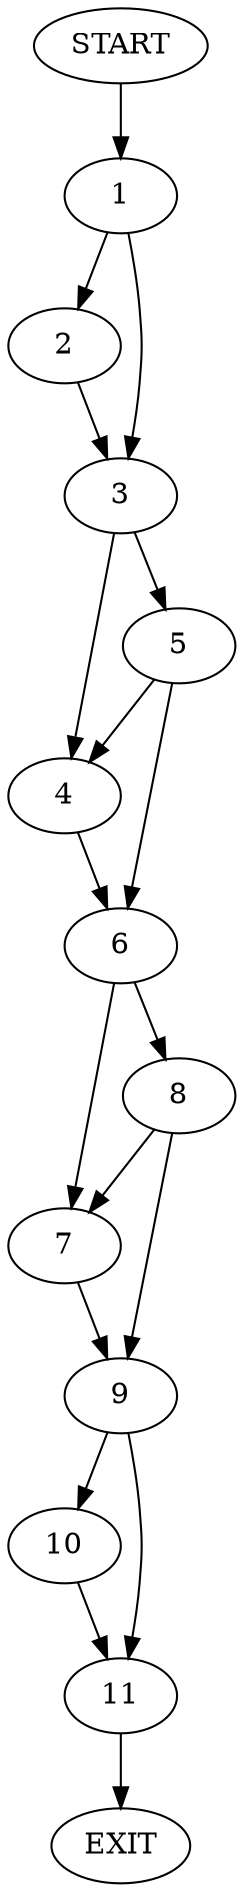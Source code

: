 digraph {
0 [label="START"]
12 [label="EXIT"]
0 -> 1
1 -> 2
1 -> 3
3 -> 4
3 -> 5
2 -> 3
5 -> 4
5 -> 6
4 -> 6
6 -> 7
6 -> 8
7 -> 9
8 -> 9
8 -> 7
9 -> 10
9 -> 11
11 -> 12
10 -> 11
}
